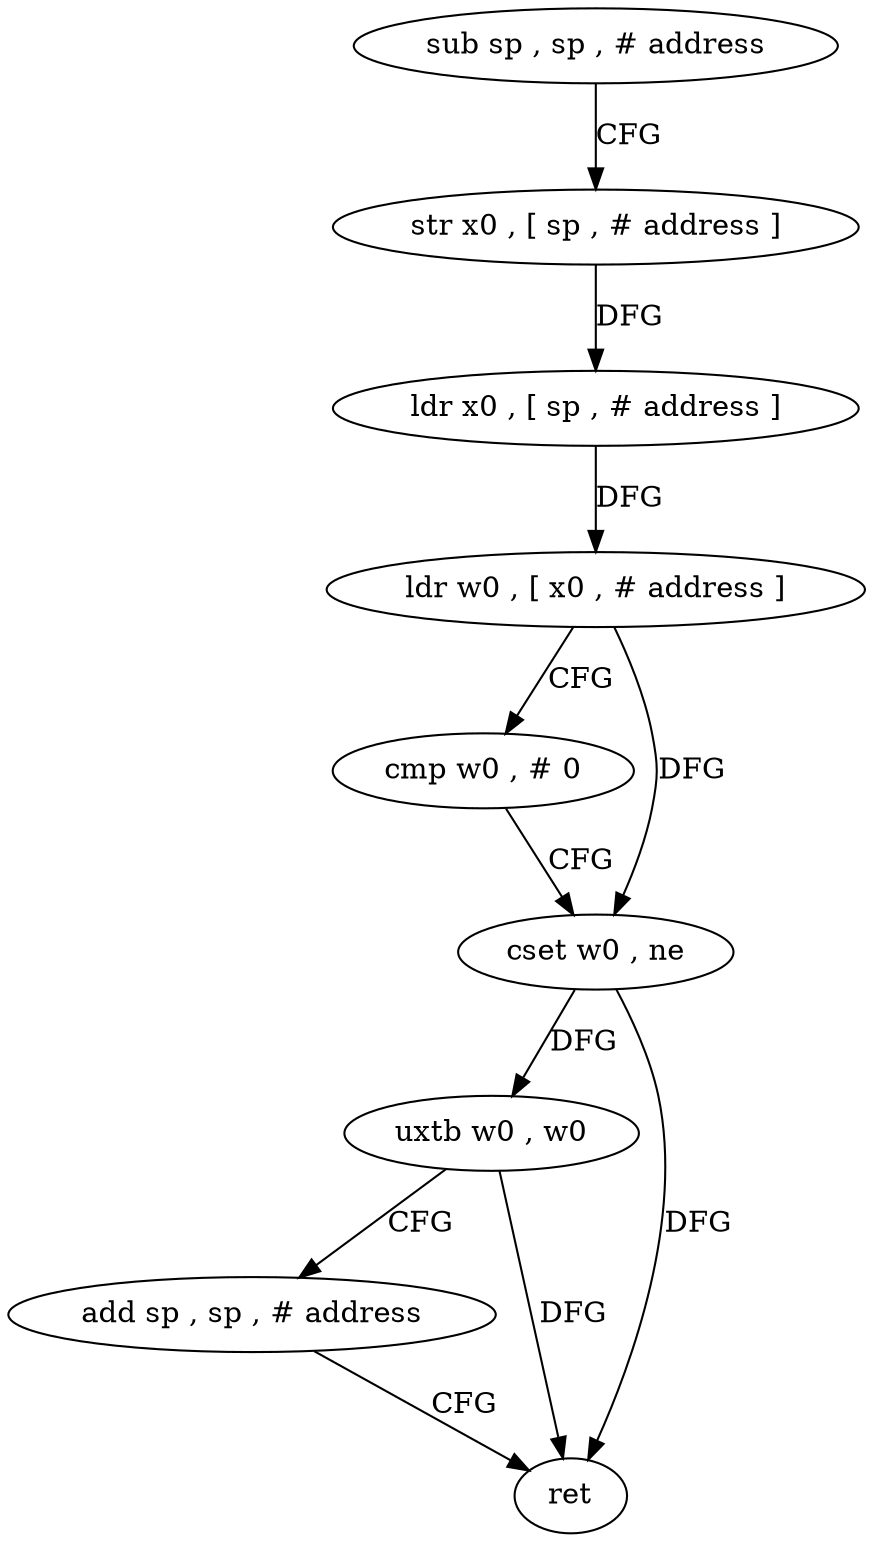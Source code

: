 digraph "func" {
"116544" [label = "sub sp , sp , # address" ]
"116548" [label = "str x0 , [ sp , # address ]" ]
"116552" [label = "ldr x0 , [ sp , # address ]" ]
"116556" [label = "ldr w0 , [ x0 , # address ]" ]
"116560" [label = "cmp w0 , # 0" ]
"116564" [label = "cset w0 , ne" ]
"116568" [label = "uxtb w0 , w0" ]
"116572" [label = "add sp , sp , # address" ]
"116576" [label = "ret" ]
"116544" -> "116548" [ label = "CFG" ]
"116548" -> "116552" [ label = "DFG" ]
"116552" -> "116556" [ label = "DFG" ]
"116556" -> "116560" [ label = "CFG" ]
"116556" -> "116564" [ label = "DFG" ]
"116560" -> "116564" [ label = "CFG" ]
"116564" -> "116568" [ label = "DFG" ]
"116564" -> "116576" [ label = "DFG" ]
"116568" -> "116572" [ label = "CFG" ]
"116568" -> "116576" [ label = "DFG" ]
"116572" -> "116576" [ label = "CFG" ]
}
